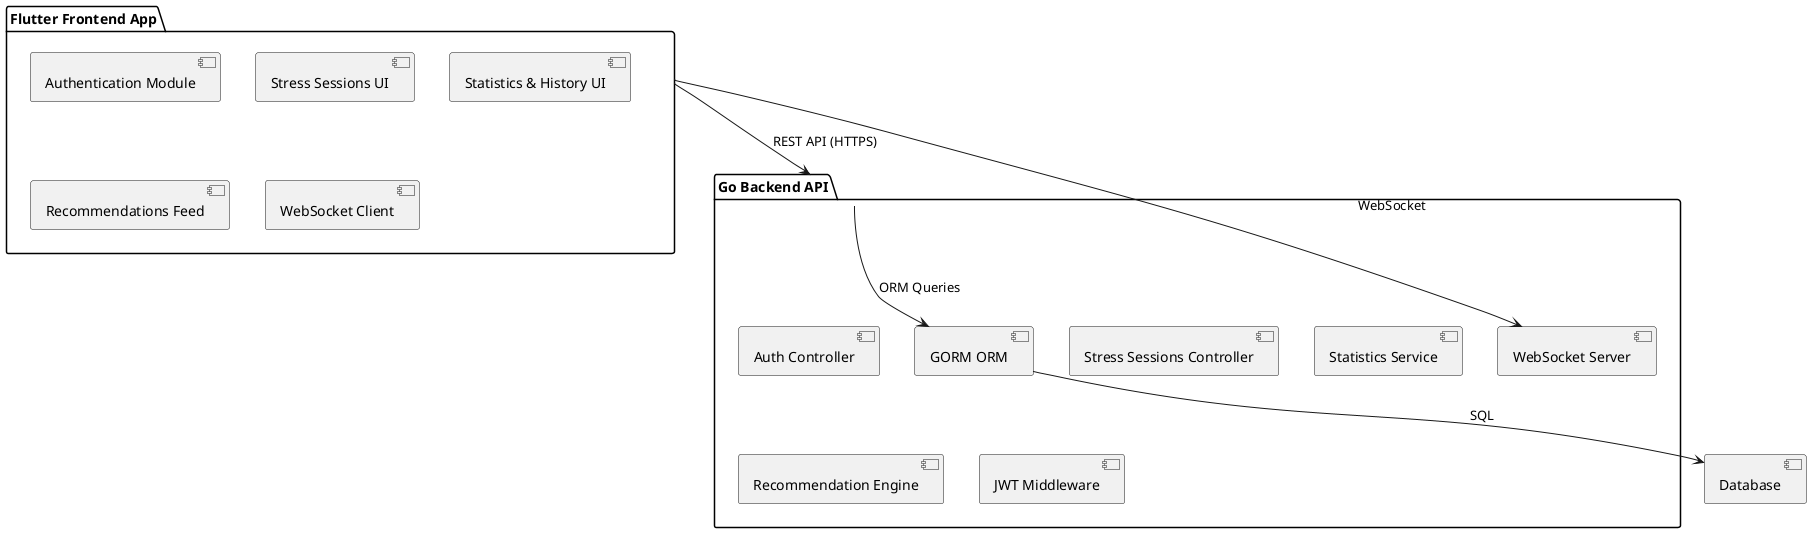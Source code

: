 @startuml
package "Flutter Frontend App" {
  [Authentication Module]
  [Stress Sessions UI]
  [Statistics & History UI]
  [Recommendations Feed]
  [WebSocket Client]
}

package "Go Backend API" {
  [Auth Controller]
  [Stress Sessions Controller]
  [Statistics Service]
  [Recommendation Engine]
  [WebSocket Server]
  [JWT Middleware]
  [GORM ORM]
}

[Flutter Frontend App] --> [Go Backend API] : REST API (HTTPS)
[Flutter Frontend App] --> [WebSocket Server] : WebSocket
[Go Backend API] --> [GORM ORM] : ORM Queries
[GORM ORM] --> [Database] : SQL
@enduml